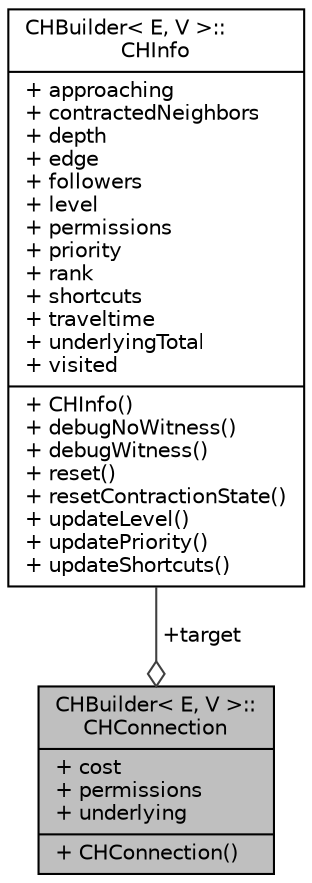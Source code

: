 digraph "CHBuilder&lt; E, V &gt;::CHConnection"
{
  edge [fontname="Helvetica",fontsize="10",labelfontname="Helvetica",labelfontsize="10"];
  node [fontname="Helvetica",fontsize="10",shape=record];
  Node1 [label="{CHBuilder\< E, V \>::\lCHConnection\n|+ cost\l+ permissions\l+ underlying\l|+ CHConnection()\l}",height=0.2,width=0.4,color="black", fillcolor="grey75", style="filled", fontcolor="black"];
  Node2 -> Node1 [color="grey25",fontsize="10",style="solid",label=" +target" ,arrowhead="odiamond",fontname="Helvetica"];
  Node2 [label="{CHBuilder\< E, V \>::\lCHInfo\n|+ approaching\l+ contractedNeighbors\l+ depth\l+ edge\l+ followers\l+ level\l+ permissions\l+ priority\l+ rank\l+ shortcuts\l+ traveltime\l+ underlyingTotal\l+ visited\l|+ CHInfo()\l+ debugNoWitness()\l+ debugWitness()\l+ reset()\l+ resetContractionState()\l+ updateLevel()\l+ updatePriority()\l+ updateShortcuts()\l}",height=0.2,width=0.4,color="black", fillcolor="white", style="filled",URL="$dc/d45/class_c_h_builder_1_1_c_h_info.html"];
}
